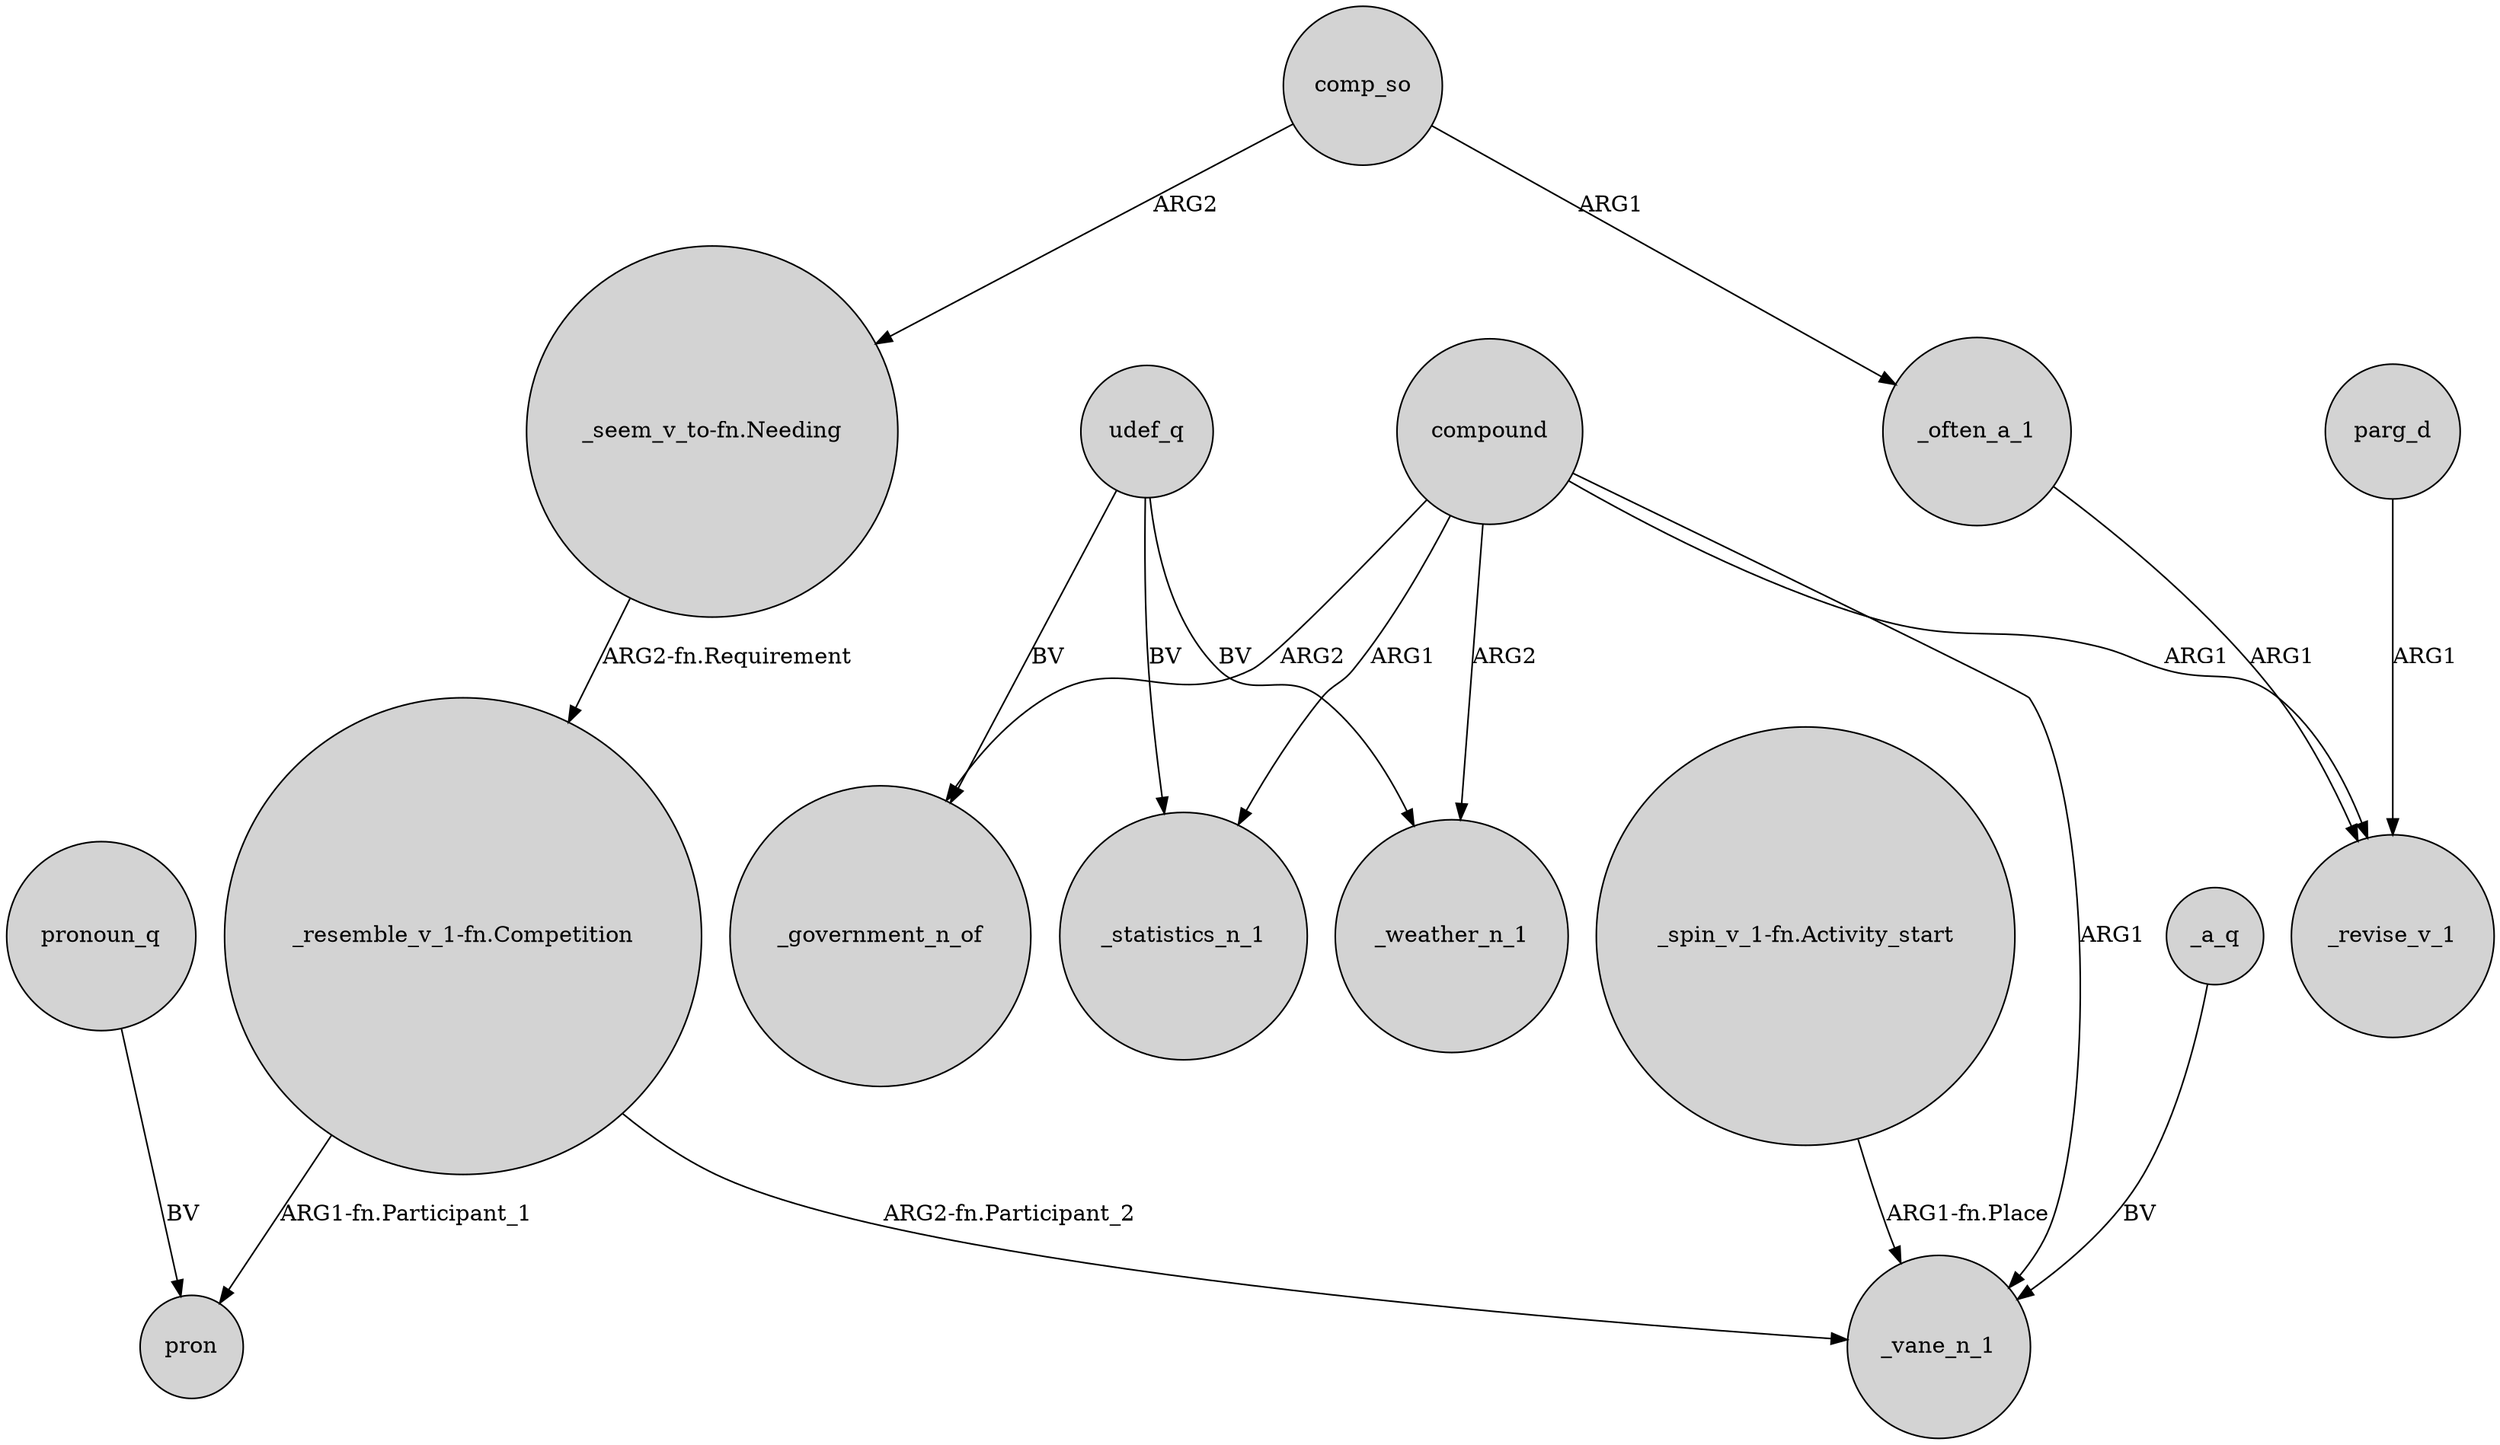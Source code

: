 digraph {
	node [shape=circle style=filled]
	"_resemble_v_1-fn.Competition" -> pron [label="ARG1-fn.Participant_1"]
	compound -> _weather_n_1 [label=ARG2]
	compound -> _statistics_n_1 [label=ARG1]
	_often_a_1 -> _revise_v_1 [label=ARG1]
	compound -> _vane_n_1 [label=ARG1]
	comp_so -> "_seem_v_to-fn.Needing" [label=ARG2]
	compound -> _revise_v_1 [label=ARG1]
	compound -> _government_n_of [label=ARG2]
	udef_q -> _government_n_of [label=BV]
	_a_q -> _vane_n_1 [label=BV]
	"_seem_v_to-fn.Needing" -> "_resemble_v_1-fn.Competition" [label="ARG2-fn.Requirement"]
	udef_q -> _weather_n_1 [label=BV]
	comp_so -> _often_a_1 [label=ARG1]
	pronoun_q -> pron [label=BV]
	"_resemble_v_1-fn.Competition" -> _vane_n_1 [label="ARG2-fn.Participant_2"]
	"_spin_v_1-fn.Activity_start" -> _vane_n_1 [label="ARG1-fn.Place"]
	parg_d -> _revise_v_1 [label=ARG1]
	udef_q -> _statistics_n_1 [label=BV]
}
